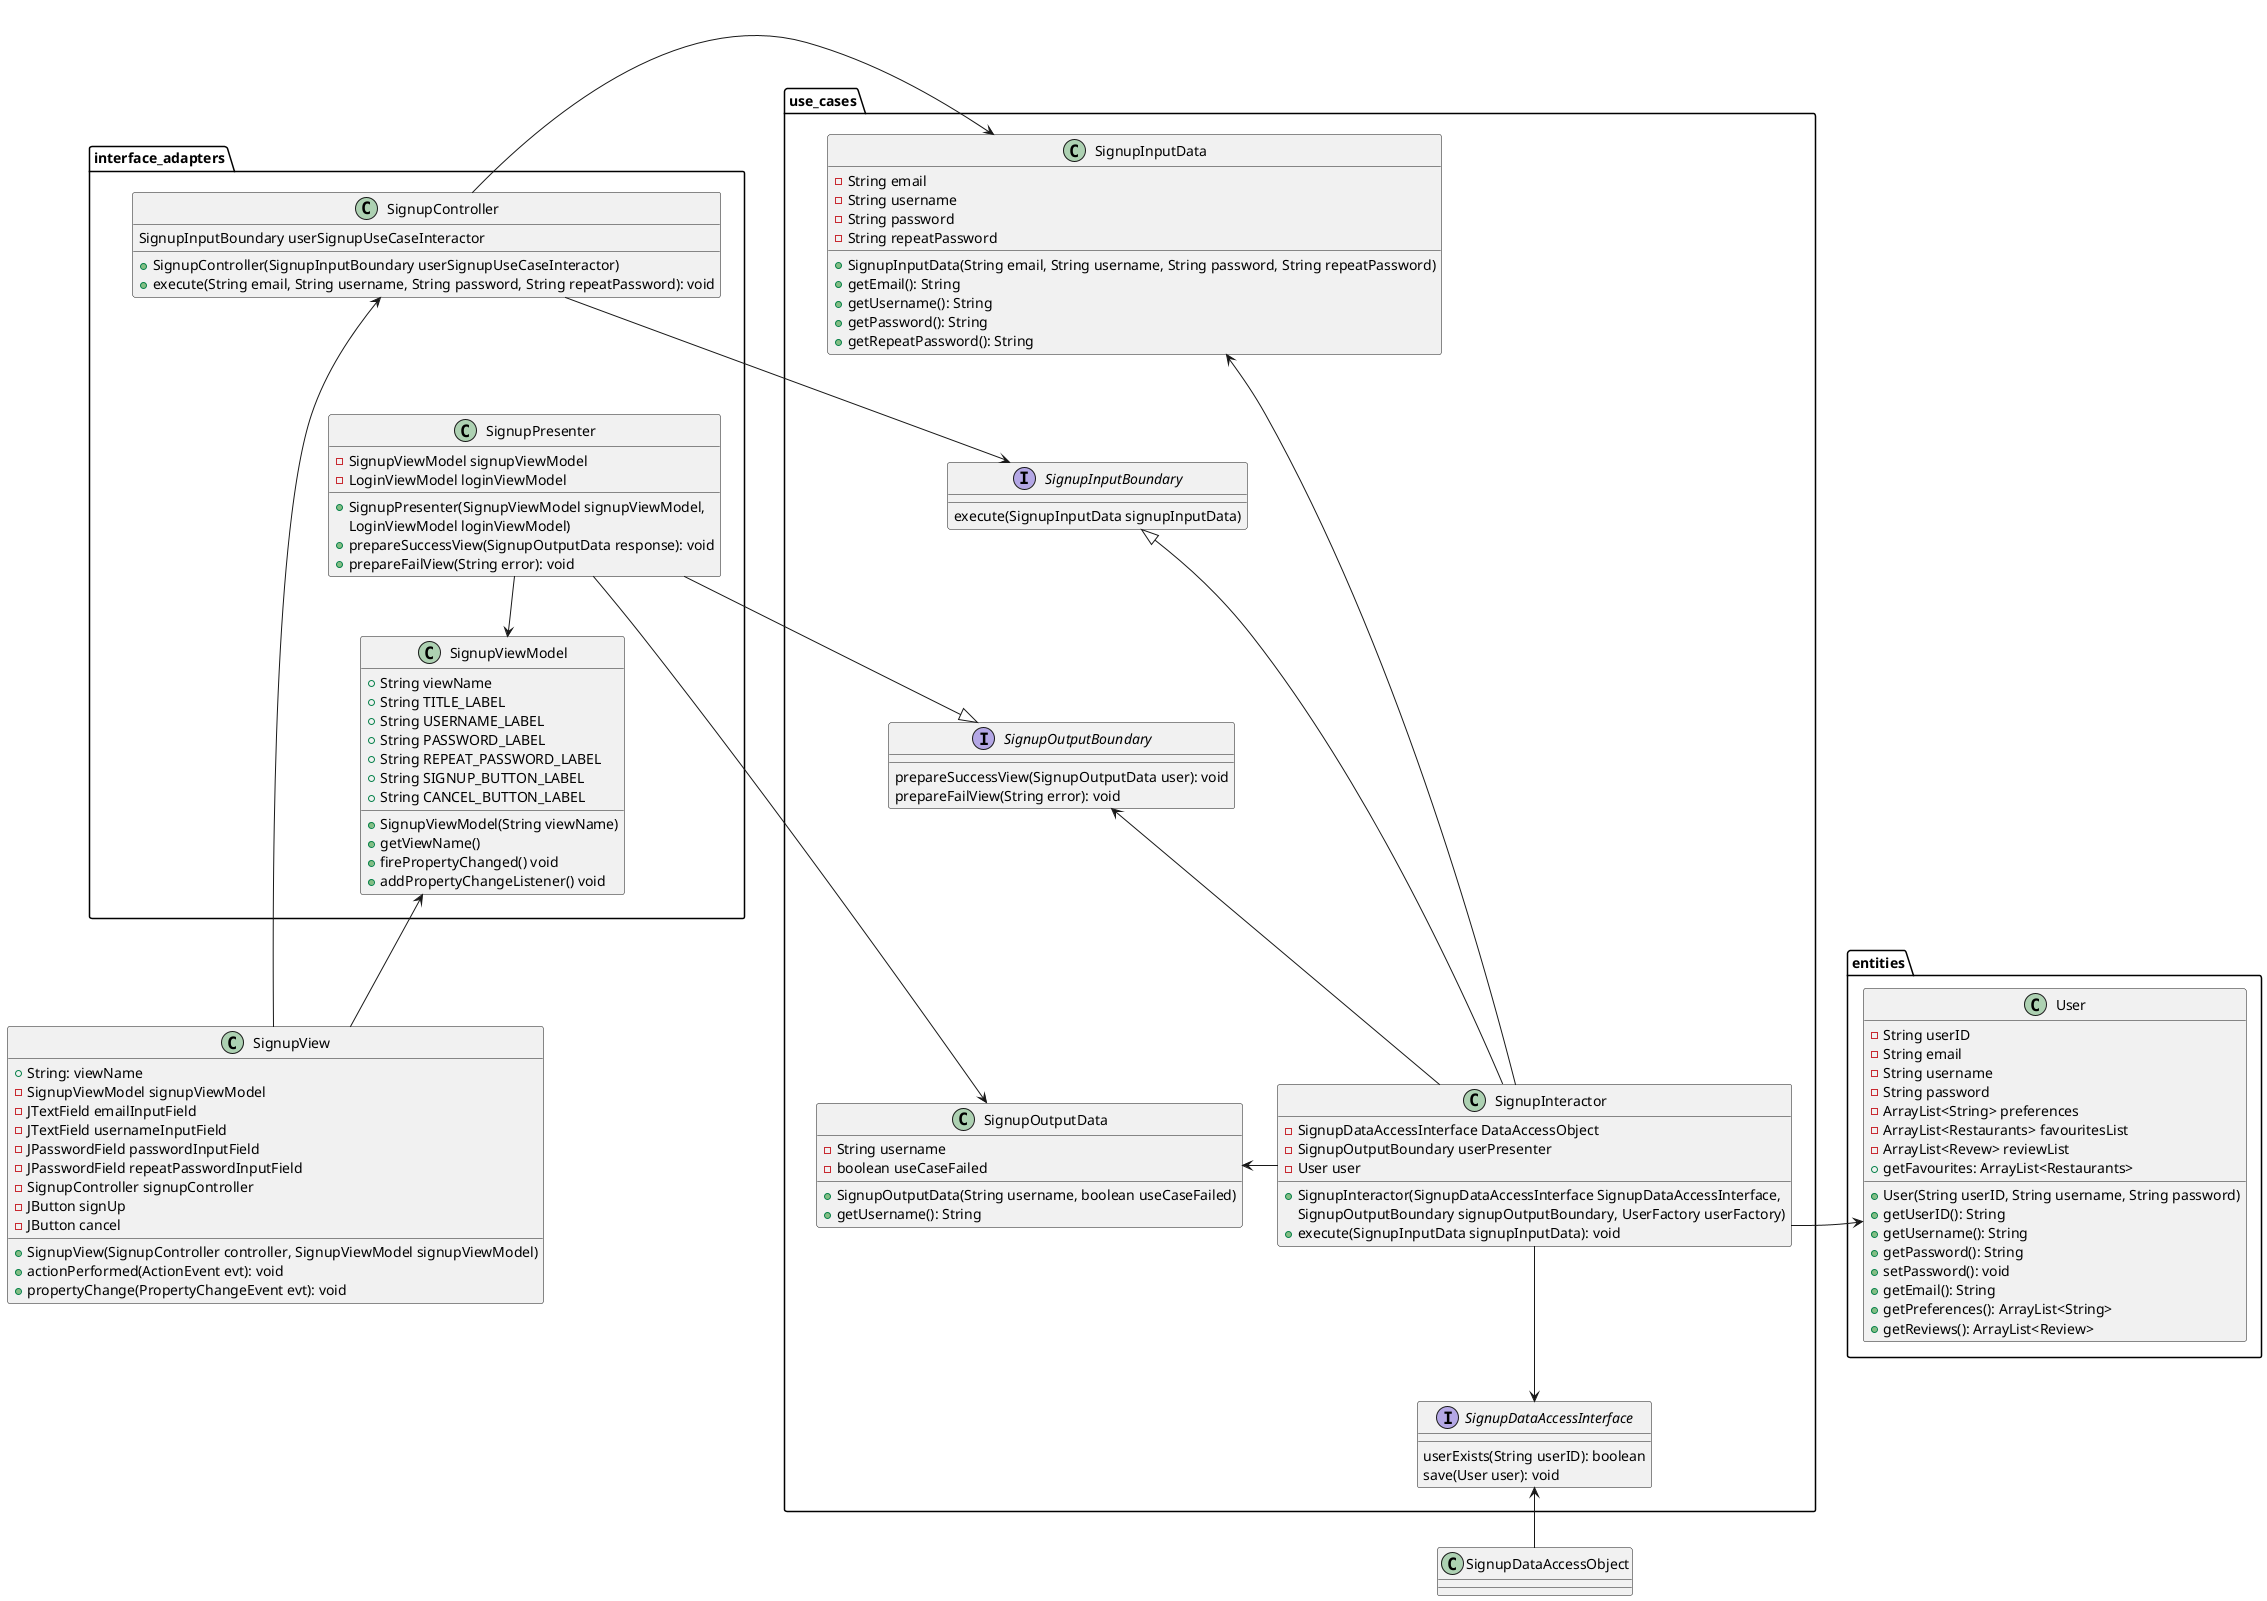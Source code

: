 @startuml


class SignupDataAccessObject{

}

class SignupView{
+ String: viewName
- SignupViewModel signupViewModel
- JTextField emailInputField
- JTextField usernameInputField
- JPasswordField passwordInputField
- JPasswordField repeatPasswordInputField
- SignupController signupController
- JButton signUp
- JButton cancel
+ SignupView(SignupController controller, SignupViewModel signupViewModel)
+ actionPerformed(ActionEvent evt): void
+ propertyChange(PropertyChangeEvent evt): void
}

SignupView-up->.interface_adapters.SignupController
SignupView-up->.interface_adapters.SignupViewModel
SignupDataAccessObject-up->.use_cases.SignupDataAccessInterface
.interface_adapters -right[hidden]-> .use_cases
.interface_adapters -down[hidden]-> SignupView

namespace interface_adapters {

class SignupViewModel{
+String viewName
+String TITLE_LABEL
+String USERNAME_LABEL
+String PASSWORD_LABEL
+String REPEAT_PASSWORD_LABEL
+String SIGNUP_BUTTON_LABEL
+String CANCEL_BUTTON_LABEL
+ SignupViewModel(String viewName)
+ getViewName()
+ firePropertyChanged() void
+ addPropertyChangeListener() void
}

class SignupPresenter {
- SignupViewModel signupViewModel
- LoginViewModel loginViewModel
+ SignupPresenter(SignupViewModel signupViewModel,
                           LoginViewModel loginViewModel)
+ prepareSuccessView(SignupOutputData response): void
+ prepareFailView(String error): void
}

class SignupController{
SignupInputBoundary userSignupUseCaseInteractor
+ SignupController(SignupInputBoundary userSignupUseCaseInteractor)
+ execute(String email, String username, String password, String repeatPassword): void
}


SignupPresenter-down->SignupViewModel
SignupPresenter-[hidden]up->SignupController
SignupController-right->.use_cases.SignupInputData
SignupController-right->.use_cases.SignupInputBoundary
SignupPresenter-right-|>.use_cases.SignupOutputBoundary
SignupPresenter-right->.use_cases.SignupOutputData
}







namespace use_cases {
class SignupInputData{
- String email
- String username
- String password
- String repeatPassword
+ SignupInputData(String email, String username, String password, String repeatPassword)
+ getEmail(): String
+ getUsername(): String
+ getPassword(): String
+ getRepeatPassword(): String
}

interface SignupInputBoundary{
execute(SignupInputData signupInputData)
}

interface SignupOutputBoundary{
prepareSuccessView(SignupOutputData user): void
prepareFailView(String error): void
}

class SignupOutputData{
- String username
- boolean useCaseFailed
+ SignupOutputData(String username, boolean useCaseFailed)
+ getUsername(): String
}

class SignupInteractor{
-SignupDataAccessInterface DataAccessObject
-SignupOutputBoundary userPresenter
-User user
+ SignupInteractor(SignupDataAccessInterface SignupDataAccessInterface,
                SignupOutputBoundary signupOutputBoundary, UserFactory userFactory)
+ execute(SignupInputData signupInputData): void
}

interface SignupDataAccessInterface{
userExists(String userID): boolean
save(User user): void
}

SignupInputData-[hidden]down->SignupInputBoundary
SignupInputBoundary-[hidden]down->SignupOutputBoundary
SignupOutputBoundary-[hidden]down->SignupOutputData

SignupInteractor-left->SignupInputData
SignupInteractor-left-|>SignupInputBoundary
SignupInteractor-left->SignupOutputData
SignupInteractor-left->SignupOutputBoundary
SignupInteractor-right->.entities.User
SignupInteractor-down->SignupDataAccessInterface
}


namespace entities {
class User {
- String userID
- String email
- String username
- String password
- ArrayList<String> preferences
- ArrayList<Restaurants> favouritesList
- ArrayList<Revew> reviewList
+ User(String userID, String username, String password)
+ getUserID(): String
+ getUsername(): String
+ getPassword(): String
+ setPassword(): void
+ getEmail(): String
+ getPreferences(): ArrayList<String>
+ getFavourites: ArrayList<Restaurants>
+ getReviews(): ArrayList<Review>
}

}
@enduml
